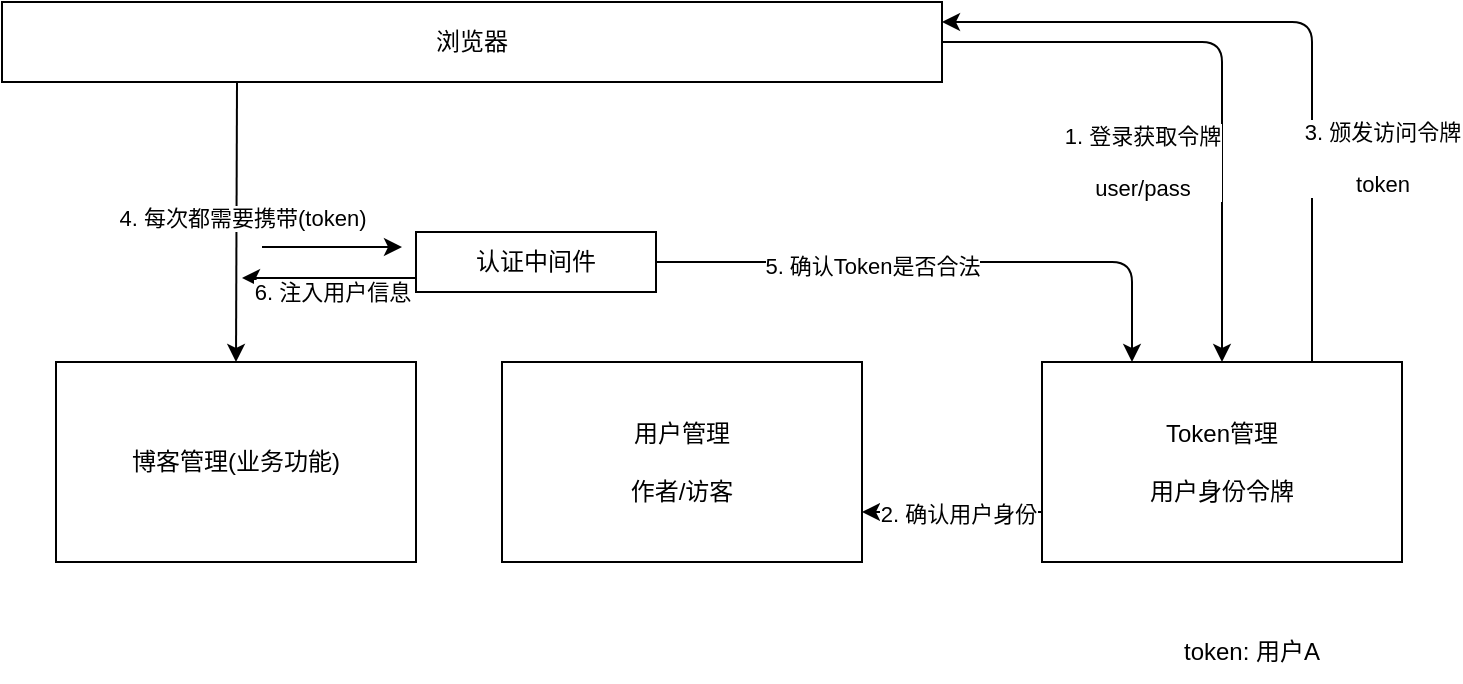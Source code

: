 <mxfile>
    <diagram id="B_OWu13l6OYMhyhjqx5D" name="第 1 页">
        <mxGraphModel dx="867" dy="647" grid="1" gridSize="10" guides="1" tooltips="1" connect="1" arrows="1" fold="1" page="1" pageScale="1" pageWidth="827" pageHeight="1169" math="0" shadow="0">
            <root>
                <mxCell id="0"/>
                <mxCell id="1" parent="0"/>
                <mxCell id="3" value="博客管理(业务功能)" style="rounded=0;whiteSpace=wrap;html=1;" parent="1" vertex="1">
                    <mxGeometry x="127" y="230" width="180" height="100" as="geometry"/>
                </mxCell>
                <mxCell id="4" value="用户管理&lt;br&gt;&lt;br&gt;作者/访客" style="rounded=0;whiteSpace=wrap;html=1;" parent="1" vertex="1">
                    <mxGeometry x="350" y="230" width="180" height="100" as="geometry"/>
                </mxCell>
                <mxCell id="6" style="edgeStyle=none;html=1;exitX=0.25;exitY=1;exitDx=0;exitDy=0;entryX=0.5;entryY=0;entryDx=0;entryDy=0;" parent="1" source="5" target="3" edge="1">
                    <mxGeometry relative="1" as="geometry"/>
                </mxCell>
                <mxCell id="7" value="4. 每次都需要携带(token)" style="edgeLabel;html=1;align=center;verticalAlign=middle;resizable=0;points=[];" parent="6" vertex="1" connectable="0">
                    <mxGeometry x="-0.034" y="2" relative="1" as="geometry">
                        <mxPoint as="offset"/>
                    </mxGeometry>
                </mxCell>
                <mxCell id="18" value="1. 登录获取令牌&lt;br&gt;&lt;br&gt;user/pass" style="edgeStyle=orthogonalEdgeStyle;html=1;exitX=1;exitY=0.5;exitDx=0;exitDy=0;entryX=0.5;entryY=0;entryDx=0;entryDy=0;" edge="1" parent="1" source="5" target="17">
                    <mxGeometry x="0.333" y="-40" relative="1" as="geometry">
                        <mxPoint as="offset"/>
                    </mxGeometry>
                </mxCell>
                <mxCell id="5" value="浏览器" style="rounded=0;whiteSpace=wrap;html=1;" parent="1" vertex="1">
                    <mxGeometry x="100" y="50" width="470" height="40" as="geometry"/>
                </mxCell>
                <mxCell id="15" style="edgeStyle=orthogonalEdgeStyle;html=1;exitX=0;exitY=1;exitDx=0;exitDy=0;" parent="1" edge="1">
                    <mxGeometry relative="1" as="geometry">
                        <mxPoint x="220" y="188" as="targetPoint"/>
                        <mxPoint x="307" y="188" as="sourcePoint"/>
                        <Array as="points">
                            <mxPoint x="290" y="188"/>
                            <mxPoint x="290" y="188"/>
                        </Array>
                    </mxGeometry>
                </mxCell>
                <mxCell id="16" value="6. 注入用户信息" style="edgeLabel;html=1;align=center;verticalAlign=middle;resizable=0;points=[];" parent="15" vertex="1" connectable="0">
                    <mxGeometry x="-0.029" y="-5" relative="1" as="geometry">
                        <mxPoint y="12" as="offset"/>
                    </mxGeometry>
                </mxCell>
                <mxCell id="22" style="edgeStyle=orthogonalEdgeStyle;html=1;exitX=1;exitY=0.5;exitDx=0;exitDy=0;entryX=0.25;entryY=0;entryDx=0;entryDy=0;" edge="1" parent="1" source="8" target="17">
                    <mxGeometry relative="1" as="geometry"/>
                </mxCell>
                <mxCell id="23" value="5. 确认Token是否合法" style="edgeLabel;html=1;align=center;verticalAlign=middle;resizable=0;points=[];" vertex="1" connectable="0" parent="22">
                    <mxGeometry x="-0.255" y="-2" relative="1" as="geometry">
                        <mxPoint as="offset"/>
                    </mxGeometry>
                </mxCell>
                <mxCell id="8" value="认证中间件" style="rounded=0;whiteSpace=wrap;html=1;" parent="1" vertex="1">
                    <mxGeometry x="307" y="165" width="120" height="30" as="geometry"/>
                </mxCell>
                <mxCell id="14" value="" style="endArrow=classic;html=1;" parent="1" edge="1">
                    <mxGeometry width="50" height="50" relative="1" as="geometry">
                        <mxPoint x="230" y="172.5" as="sourcePoint"/>
                        <mxPoint x="300" y="172.5" as="targetPoint"/>
                    </mxGeometry>
                </mxCell>
                <mxCell id="20" style="edgeStyle=orthogonalEdgeStyle;html=1;exitX=0.75;exitY=0;exitDx=0;exitDy=0;entryX=1;entryY=0.25;entryDx=0;entryDy=0;" edge="1" parent="1" source="17" target="5">
                    <mxGeometry relative="1" as="geometry"/>
                </mxCell>
                <mxCell id="21" value="3. 颁发访问令牌&lt;br&gt;&lt;br&gt;token" style="edgeLabel;html=1;align=center;verticalAlign=middle;resizable=0;points=[];" vertex="1" connectable="0" parent="20">
                    <mxGeometry x="-0.356" y="-4" relative="1" as="geometry">
                        <mxPoint x="31" y="12" as="offset"/>
                    </mxGeometry>
                </mxCell>
                <mxCell id="24" style="edgeStyle=orthogonalEdgeStyle;html=1;exitX=0;exitY=0.75;exitDx=0;exitDy=0;entryX=1;entryY=0.75;entryDx=0;entryDy=0;" edge="1" parent="1" source="17" target="4">
                    <mxGeometry relative="1" as="geometry"/>
                </mxCell>
                <mxCell id="25" value="2. 确认用户身份" style="edgeLabel;html=1;align=center;verticalAlign=middle;resizable=0;points=[];" vertex="1" connectable="0" parent="24">
                    <mxGeometry x="-0.064" y="1" relative="1" as="geometry">
                        <mxPoint as="offset"/>
                    </mxGeometry>
                </mxCell>
                <mxCell id="17" value="Token管理&lt;br&gt;&lt;br&gt;用户身份令牌" style="rounded=0;whiteSpace=wrap;html=1;" vertex="1" parent="1">
                    <mxGeometry x="620" y="230" width="180" height="100" as="geometry"/>
                </mxCell>
                <mxCell id="19" value="token: 用户A" style="text;html=1;strokeColor=none;fillColor=none;align=center;verticalAlign=middle;whiteSpace=wrap;rounded=0;" vertex="1" parent="1">
                    <mxGeometry x="670" y="360" width="110" height="30" as="geometry"/>
                </mxCell>
            </root>
        </mxGraphModel>
    </diagram>
</mxfile>
